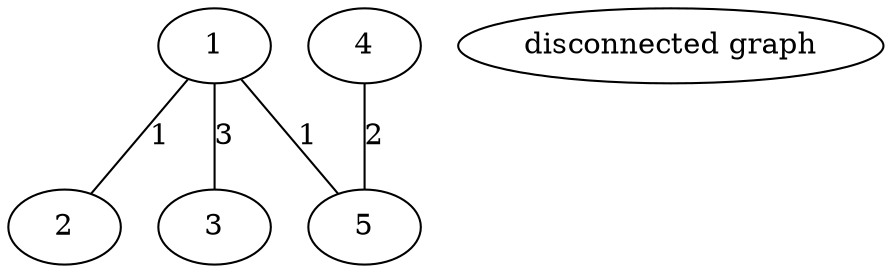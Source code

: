 graph G {
1
2
3
4
5
	1 -- 2 [label="1"];
	1 -- 3 [label="3"];
	1 -- 5 [label="1"];
	4 -- 5 [label="2"];
0 [label = "disconnected graph"]
}